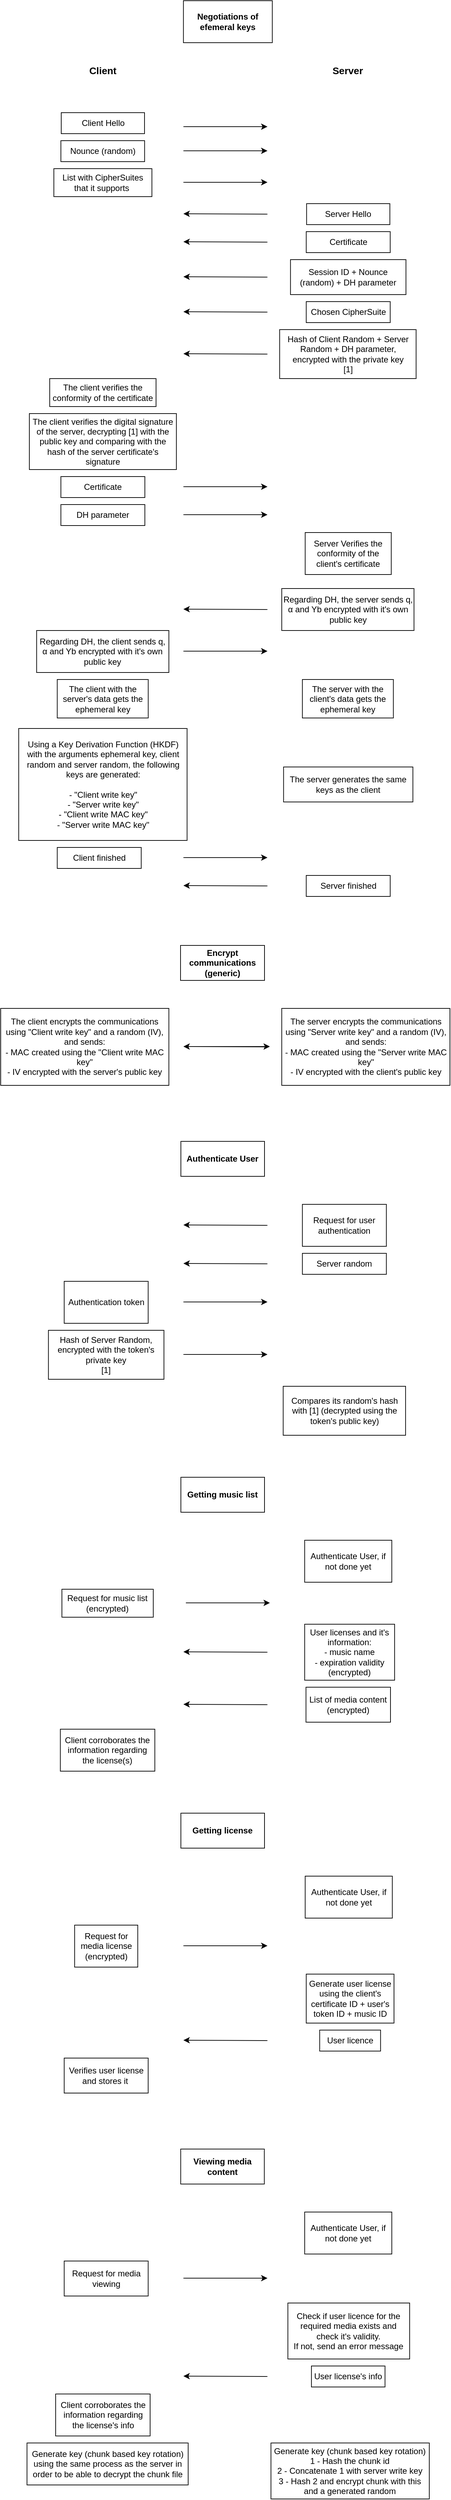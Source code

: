 <mxfile version="12.6.5" type="device"><diagram id="ToxsXhBCQsrdMB1Es3Ik" name="Page-1"><mxGraphModel dx="1414" dy="908" grid="1" gridSize="10" guides="1" tooltips="1" connect="1" arrows="1" fold="1" page="1" pageScale="1" pageWidth="850" pageHeight="1100" math="0" shadow="0"><root><mxCell id="0"/><mxCell id="1" parent="0"/><mxCell id="-mcVlJ09CJsQKU-bJ-QF-1" value="&lt;font style=&quot;font-size: 14px&quot;&gt;&lt;b&gt;Server&lt;/b&gt;&lt;/font&gt;" style="text;html=1;strokeColor=none;fillColor=none;align=center;verticalAlign=middle;whiteSpace=wrap;rounded=0;" parent="1" vertex="1"><mxGeometry x="580.14" y="130" width="40" height="20" as="geometry"/></mxCell><mxCell id="-mcVlJ09CJsQKU-bJ-QF-2" value="&lt;font style=&quot;font-size: 14px&quot;&gt;&lt;b&gt;Client&lt;/b&gt;&lt;/font&gt;" style="text;html=1;strokeColor=none;fillColor=none;align=center;verticalAlign=middle;whiteSpace=wrap;rounded=0;" parent="1" vertex="1"><mxGeometry x="229.83" y="130" width="40" height="20" as="geometry"/></mxCell><mxCell id="-mcVlJ09CJsQKU-bJ-QF-8" value="Server Hello&lt;br&gt;" style="rounded=0;whiteSpace=wrap;html=1;" parent="1" vertex="1"><mxGeometry x="541.14" y="330" width="119" height="30" as="geometry"/></mxCell><mxCell id="-mcVlJ09CJsQKU-bJ-QF-9" value="" style="endArrow=classic;html=1;" parent="1" edge="1"><mxGeometry width="50" height="50" relative="1" as="geometry"><mxPoint x="365.14" y="220" as="sourcePoint"/><mxPoint x="485.14" y="220" as="targetPoint"/></mxGeometry></mxCell><mxCell id="-mcVlJ09CJsQKU-bJ-QF-17" value="The server with the client's data gets the ephemeral key" style="rounded=0;whiteSpace=wrap;html=1;" parent="1" vertex="1"><mxGeometry x="535.14" y="1010" width="130" height="55" as="geometry"/></mxCell><mxCell id="-mcVlJ09CJsQKU-bJ-QF-18" value="The client verifies the conformity of the certificate" style="rounded=0;whiteSpace=wrap;html=1;" parent="1" vertex="1"><mxGeometry x="174.05" y="580" width="151.94" height="40" as="geometry"/></mxCell><mxCell id="nerVAbbshEKJmBHqYRu4-8" value="&lt;b&gt;Negotiations of efemeral keys&lt;/b&gt;" style="rounded=0;whiteSpace=wrap;html=1;" parent="1" vertex="1"><mxGeometry x="365.14" y="40" width="127" height="60" as="geometry"/></mxCell><mxCell id="nerVAbbshEKJmBHqYRu4-9" value="&lt;b&gt;Getting music list&lt;/b&gt;" style="rounded=0;whiteSpace=wrap;html=1;" parent="1" vertex="1"><mxGeometry x="361.49" y="2150" width="119.5" height="50" as="geometry"/></mxCell><mxCell id="nerVAbbshEKJmBHqYRu4-10" value="Request for music list (encrypted)" style="whiteSpace=wrap;html=1;" parent="1" vertex="1"><mxGeometry x="191.47" y="2310" width="130.56" height="40" as="geometry"/></mxCell><mxCell id="nerVAbbshEKJmBHqYRu4-11" value="Authenticate User, if not done yet" style="whiteSpace=wrap;html=1;" parent="1" vertex="1"><mxGeometry x="538.39" y="2240" width="124.5" height="60" as="geometry"/></mxCell><mxCell id="nerVAbbshEKJmBHqYRu4-13" value="Request for media license&lt;br&gt;(encrypted)" style="whiteSpace=wrap;html=1;" parent="1" vertex="1"><mxGeometry x="209.65" y="2790" width="90.2" height="60" as="geometry"/></mxCell><mxCell id="nerVAbbshEKJmBHqYRu4-16" value="Request for media viewing" style="whiteSpace=wrap;html=1;" parent="1" vertex="1"><mxGeometry x="194.75" y="3270" width="120" height="50" as="geometry"/></mxCell><mxCell id="nerVAbbshEKJmBHqYRu4-18" value="Generate key (chunk based key rotation)&lt;br&gt;1 - Hash the chunk id&lt;br&gt;2 - Concatenate 1 with server write key&lt;br&gt;3 - Hash 2 and encrypt chunk with this and a generated random" style="whiteSpace=wrap;html=1;" parent="1" vertex="1"><mxGeometry x="490.22" y="3530" width="226.25" height="80" as="geometry"/></mxCell><mxCell id="nerVAbbshEKJmBHqYRu4-19" value="Generate key (chunk based key rotation)&lt;br&gt;using the same process as the server in order to be able to decrypt the chunk file" style="whiteSpace=wrap;html=1;" parent="1" vertex="1"><mxGeometry x="141.59" y="3530" width="230.31" height="60" as="geometry"/></mxCell><mxCell id="nerVAbbshEKJmBHqYRu4-20" value="&lt;b&gt;Encrypt communications (generic)&lt;/b&gt;" style="rounded=0;whiteSpace=wrap;html=1;" parent="1" vertex="1"><mxGeometry x="360.99" y="1390" width="120" height="50" as="geometry"/></mxCell><mxCell id="HV3tUFOVEKbKcCD-3EMf-5" value="Nounce (random)" style="rounded=0;whiteSpace=wrap;html=1;" parent="1" vertex="1"><mxGeometry x="190.02" y="240" width="119.62" height="30" as="geometry"/></mxCell><mxCell id="HV3tUFOVEKbKcCD-3EMf-12" value="Chosen CipherSuite" style="rounded=0;whiteSpace=wrap;html=1;" parent="1" vertex="1"><mxGeometry x="540.64" y="470" width="120" height="30" as="geometry"/></mxCell><mxCell id="HV3tUFOVEKbKcCD-3EMf-15" value="Session ID + Nounce (random) + DH parameter" style="rounded=0;whiteSpace=wrap;html=1;" parent="1" vertex="1"><mxGeometry x="518.14" y="410" width="165" height="50" as="geometry"/></mxCell><mxCell id="HV3tUFOVEKbKcCD-3EMf-16" value="Hash of Client Random + Server Random + DH parameter, encrypted with the private key&lt;br&gt;[1]" style="rounded=0;whiteSpace=wrap;html=1;" parent="1" vertex="1"><mxGeometry x="502.64" y="510" width="195" height="70" as="geometry"/></mxCell><mxCell id="HV3tUFOVEKbKcCD-3EMf-17" value="List with CipherSuites that it supports&amp;nbsp;" style="rounded=0;whiteSpace=wrap;html=1;" parent="1" vertex="1"><mxGeometry x="179.96" y="280" width="140.13" height="40" as="geometry"/></mxCell><mxCell id="HV3tUFOVEKbKcCD-3EMf-18" value="Client Hello" style="rounded=0;whiteSpace=wrap;html=1;" parent="1" vertex="1"><mxGeometry x="190.52" y="200" width="119" height="30" as="geometry"/></mxCell><mxCell id="HV3tUFOVEKbKcCD-3EMf-19" value="" style="endArrow=classic;html=1;" parent="1" edge="1"><mxGeometry width="50" height="50" relative="1" as="geometry"><mxPoint x="365.14" y="254.5" as="sourcePoint"/><mxPoint x="485.14" y="254.5" as="targetPoint"/></mxGeometry></mxCell><mxCell id="HV3tUFOVEKbKcCD-3EMf-20" value="" style="endArrow=classic;html=1;" parent="1" edge="1"><mxGeometry width="50" height="50" relative="1" as="geometry"><mxPoint x="365.14" y="299.5" as="sourcePoint"/><mxPoint x="485.14" y="299.5" as="targetPoint"/></mxGeometry></mxCell><mxCell id="HV3tUFOVEKbKcCD-3EMf-21" value="" style="endArrow=classic;html=1;" parent="1" edge="1"><mxGeometry width="50" height="50" relative="1" as="geometry"><mxPoint x="485.14" y="345" as="sourcePoint"/><mxPoint x="365.14" y="344.5" as="targetPoint"/></mxGeometry></mxCell><mxCell id="HV3tUFOVEKbKcCD-3EMf-22" value="" style="endArrow=classic;html=1;" parent="1" edge="1"><mxGeometry width="50" height="50" relative="1" as="geometry"><mxPoint x="485.14" y="385" as="sourcePoint"/><mxPoint x="365.14" y="384.5" as="targetPoint"/></mxGeometry></mxCell><mxCell id="HV3tUFOVEKbKcCD-3EMf-23" value="" style="endArrow=classic;html=1;" parent="1" edge="1"><mxGeometry width="50" height="50" relative="1" as="geometry"><mxPoint x="485.14" y="435" as="sourcePoint"/><mxPoint x="365.14" y="434.5" as="targetPoint"/></mxGeometry></mxCell><mxCell id="HV3tUFOVEKbKcCD-3EMf-24" value="Certificate" style="rounded=0;whiteSpace=wrap;html=1;" parent="1" vertex="1"><mxGeometry x="540.64" y="370" width="120" height="30" as="geometry"/></mxCell><mxCell id="HV3tUFOVEKbKcCD-3EMf-25" value="" style="endArrow=classic;html=1;" parent="1" edge="1"><mxGeometry width="50" height="50" relative="1" as="geometry"><mxPoint x="485.14" y="485" as="sourcePoint"/><mxPoint x="365.14" y="484.5" as="targetPoint"/></mxGeometry></mxCell><mxCell id="HV3tUFOVEKbKcCD-3EMf-26" value="" style="endArrow=classic;html=1;" parent="1" edge="1"><mxGeometry width="50" height="50" relative="1" as="geometry"><mxPoint x="485.14" y="545" as="sourcePoint"/><mxPoint x="365.14" y="544.5" as="targetPoint"/></mxGeometry></mxCell><mxCell id="HV3tUFOVEKbKcCD-3EMf-27" value="&lt;span style=&quot;white-space: normal&quot;&gt;The client verifies the digital signature of the server, decrypting [1] with the public key and comparing with the hash of the server certificate's signature&lt;/span&gt;" style="rounded=0;whiteSpace=wrap;html=1;" parent="1" vertex="1"><mxGeometry x="144.96" y="630" width="210.12" height="80" as="geometry"/></mxCell><mxCell id="HV3tUFOVEKbKcCD-3EMf-29" value="Certificate" style="rounded=0;whiteSpace=wrap;html=1;" parent="1" vertex="1"><mxGeometry x="190.02" y="720" width="120" height="30" as="geometry"/></mxCell><mxCell id="HV3tUFOVEKbKcCD-3EMf-31" value="DH parameter" style="rounded=0;whiteSpace=wrap;html=1;" parent="1" vertex="1"><mxGeometry x="190.02" y="760" width="120" height="30" as="geometry"/></mxCell><mxCell id="HV3tUFOVEKbKcCD-3EMf-32" value="Regarding DH, the client sends q, α and Yb encrypted with it's own public key" style="rounded=0;whiteSpace=wrap;html=1;" parent="1" vertex="1"><mxGeometry x="155.33" y="940" width="188.99" height="60" as="geometry"/></mxCell><mxCell id="HV3tUFOVEKbKcCD-3EMf-33" value="" style="endArrow=classic;html=1;" parent="1" edge="1"><mxGeometry width="50" height="50" relative="1" as="geometry"><mxPoint x="365.14" y="734.5" as="sourcePoint"/><mxPoint x="485.14" y="734.5" as="targetPoint"/></mxGeometry></mxCell><mxCell id="HV3tUFOVEKbKcCD-3EMf-34" value="" style="endArrow=classic;html=1;" parent="1" edge="1"><mxGeometry width="50" height="50" relative="1" as="geometry"><mxPoint x="365.14" y="774.5" as="sourcePoint"/><mxPoint x="485.14" y="774.5" as="targetPoint"/></mxGeometry></mxCell><mxCell id="HV3tUFOVEKbKcCD-3EMf-35" value="" style="endArrow=classic;html=1;" parent="1" edge="1"><mxGeometry width="50" height="50" relative="1" as="geometry"><mxPoint x="365.14" y="969.5" as="sourcePoint"/><mxPoint x="485.14" y="969.5" as="targetPoint"/></mxGeometry></mxCell><mxCell id="HV3tUFOVEKbKcCD-3EMf-37" value="Server Verifies the conformity of the client's certificate" style="rounded=0;whiteSpace=wrap;html=1;" parent="1" vertex="1"><mxGeometry x="539.14" y="800" width="123" height="60" as="geometry"/></mxCell><mxCell id="HV3tUFOVEKbKcCD-3EMf-39" value="" style="endArrow=classic;html=1;" parent="1" edge="1"><mxGeometry width="50" height="50" relative="1" as="geometry"><mxPoint x="485.14" y="910" as="sourcePoint"/><mxPoint x="365.14" y="909.5" as="targetPoint"/></mxGeometry></mxCell><mxCell id="HV3tUFOVEKbKcCD-3EMf-41" value="The client with the server's data gets the ephemeral key" style="rounded=0;whiteSpace=wrap;html=1;" parent="1" vertex="1"><mxGeometry x="184.82" y="1010" width="130" height="55" as="geometry"/></mxCell><mxCell id="HV3tUFOVEKbKcCD-3EMf-44" value="Using a Key Derivation Function (HKDF) with the arguments ephemeral key, client random and server random, the following keys are generated:&lt;br&gt;&lt;br&gt;- &quot;Client write key&quot;&lt;br&gt;- &quot;Server write key&quot;&lt;br&gt;- &quot;Client write MAC key&quot;&lt;br&gt;- &quot;Server write MAC key&quot;" style="rounded=0;whiteSpace=wrap;html=1;" parent="1" vertex="1"><mxGeometry x="129.72" y="1080" width="240.62" height="160" as="geometry"/></mxCell><mxCell id="HV3tUFOVEKbKcCD-3EMf-45" value="The server generates the same keys as the client" style="rounded=0;whiteSpace=wrap;html=1;" parent="1" vertex="1"><mxGeometry x="508.24" y="1135" width="184.81" height="50" as="geometry"/></mxCell><mxCell id="HV3tUFOVEKbKcCD-3EMf-46" value="Client finished" style="rounded=0;whiteSpace=wrap;html=1;" parent="1" vertex="1"><mxGeometry x="184.82" y="1250" width="120" height="30" as="geometry"/></mxCell><mxCell id="HV3tUFOVEKbKcCD-3EMf-47" value="Server finished" style="rounded=0;whiteSpace=wrap;html=1;" parent="1" vertex="1"><mxGeometry x="540.64" y="1290" width="120" height="30" as="geometry"/></mxCell><mxCell id="HV3tUFOVEKbKcCD-3EMf-48" value="" style="endArrow=classic;html=1;" parent="1" edge="1"><mxGeometry width="50" height="50" relative="1" as="geometry"><mxPoint x="365.14" y="1264.5" as="sourcePoint"/><mxPoint x="485.14" y="1264.5" as="targetPoint"/></mxGeometry></mxCell><mxCell id="HV3tUFOVEKbKcCD-3EMf-49" value="" style="endArrow=classic;html=1;" parent="1" edge="1"><mxGeometry width="50" height="50" relative="1" as="geometry"><mxPoint x="485.14" y="1305" as="sourcePoint"/><mxPoint x="365.14" y="1304.5" as="targetPoint"/></mxGeometry></mxCell><mxCell id="HV3tUFOVEKbKcCD-3EMf-50" value="&lt;b&gt;Getting license&lt;/b&gt;" style="rounded=0;whiteSpace=wrap;html=1;" parent="1" vertex="1"><mxGeometry x="361.49" y="2630" width="119.5" height="50" as="geometry"/></mxCell><mxCell id="HV3tUFOVEKbKcCD-3EMf-51" value="&lt;b&gt;Viewing media content&lt;/b&gt;" style="rounded=0;whiteSpace=wrap;html=1;" parent="1" vertex="1"><mxGeometry x="361.24" y="3110" width="119.5" height="50" as="geometry"/></mxCell><mxCell id="4t_6XAyP7BRjtZ9jE2N2-1" value="Regarding DH, the server sends q, α and Yb encrypted with it's own public key" style="rounded=0;whiteSpace=wrap;html=1;" parent="1" vertex="1"><mxGeometry x="505.64" y="880" width="188.99" height="60" as="geometry"/></mxCell><mxCell id="Kc5_VZktUotsjv5k2XwF-1" value="&lt;span style=&quot;white-space: normal&quot;&gt;The client encrypts the communications using &quot;Client write key&quot; and a random (IV), and sends:&lt;br&gt;- MAC created using the &quot;Client write MAC key&quot;&lt;br&gt;- IV encrypted with the server's public key&lt;br&gt;&lt;/span&gt;" style="rounded=0;whiteSpace=wrap;html=1;" vertex="1" parent="1"><mxGeometry x="104" y="1480" width="240.32" height="110" as="geometry"/></mxCell><mxCell id="Kc5_VZktUotsjv5k2XwF-3" value="&lt;span style=&quot;white-space: normal&quot;&gt;The server encrypts the communications using &quot;Server write key&quot; and a random (IV), and sends:&lt;br&gt;- MAC created using the &quot;Server write MAC key&quot;&lt;br&gt;- IV encrypted with the client's public key&lt;br&gt;&lt;/span&gt;" style="rounded=0;whiteSpace=wrap;html=1;" vertex="1" parent="1"><mxGeometry x="505.64" y="1480" width="240.32" height="110" as="geometry"/></mxCell><mxCell id="Kc5_VZktUotsjv5k2XwF-4" value="&lt;b&gt;Authenticate User&lt;/b&gt;" style="rounded=0;whiteSpace=wrap;html=1;" vertex="1" parent="1"><mxGeometry x="361.49" y="1670" width="119.5" height="50" as="geometry"/></mxCell><mxCell id="Kc5_VZktUotsjv5k2XwF-5" value="Authentication token" style="rounded=0;whiteSpace=wrap;html=1;" vertex="1" parent="1"><mxGeometry x="194.75" y="1870" width="120" height="60" as="geometry"/></mxCell><mxCell id="Kc5_VZktUotsjv5k2XwF-6" value="Request for user authentication" style="rounded=0;whiteSpace=wrap;html=1;" vertex="1" parent="1"><mxGeometry x="535.14" y="1760" width="120" height="60" as="geometry"/></mxCell><mxCell id="Kc5_VZktUotsjv5k2XwF-7" value="" style="endArrow=classic;html=1;" edge="1" parent="1"><mxGeometry width="50" height="50" relative="1" as="geometry"><mxPoint x="368.64" y="1534.5" as="sourcePoint"/><mxPoint x="488.64" y="1534.5" as="targetPoint"/></mxGeometry></mxCell><mxCell id="Kc5_VZktUotsjv5k2XwF-8" value="" style="endArrow=classic;html=1;" edge="1" parent="1"><mxGeometry width="50" height="50" relative="1" as="geometry"><mxPoint x="485.14" y="1535" as="sourcePoint"/><mxPoint x="365.14" y="1534.5" as="targetPoint"/></mxGeometry></mxCell><mxCell id="Kc5_VZktUotsjv5k2XwF-10" value="" style="endArrow=classic;html=1;" edge="1" parent="1"><mxGeometry width="50" height="50" relative="1" as="geometry"><mxPoint x="485.14" y="1790" as="sourcePoint"/><mxPoint x="365.14" y="1789.5" as="targetPoint"/></mxGeometry></mxCell><mxCell id="Kc5_VZktUotsjv5k2XwF-11" value="Hash of Server Random, encrypted with the token's private key&lt;br&gt;[1]" style="rounded=0;whiteSpace=wrap;html=1;" vertex="1" parent="1"><mxGeometry x="172.22" y="1940" width="165.06" height="70" as="geometry"/></mxCell><mxCell id="Kc5_VZktUotsjv5k2XwF-12" value="Server random" style="rounded=0;whiteSpace=wrap;html=1;" vertex="1" parent="1"><mxGeometry x="535.14" y="1830" width="120" height="30" as="geometry"/></mxCell><mxCell id="Kc5_VZktUotsjv5k2XwF-13" value="" style="endArrow=classic;html=1;" edge="1" parent="1"><mxGeometry width="50" height="50" relative="1" as="geometry"><mxPoint x="485.14" y="1845" as="sourcePoint"/><mxPoint x="365.14" y="1844.5" as="targetPoint"/></mxGeometry></mxCell><mxCell id="Kc5_VZktUotsjv5k2XwF-14" value="Compares its random's hash with [1] (decrypted using the token's public key)" style="rounded=0;whiteSpace=wrap;html=1;" vertex="1" parent="1"><mxGeometry x="507.7" y="2020" width="174.88" height="70" as="geometry"/></mxCell><mxCell id="Kc5_VZktUotsjv5k2XwF-15" value="" style="endArrow=classic;html=1;" edge="1" parent="1"><mxGeometry width="50" height="50" relative="1" as="geometry"><mxPoint x="365.14" y="1899.5" as="sourcePoint"/><mxPoint x="485.14" y="1899.5" as="targetPoint"/></mxGeometry></mxCell><mxCell id="Kc5_VZktUotsjv5k2XwF-16" value="" style="endArrow=classic;html=1;" edge="1" parent="1"><mxGeometry width="50" height="50" relative="1" as="geometry"><mxPoint x="365.14" y="1974.5" as="sourcePoint"/><mxPoint x="485.14" y="1974.5" as="targetPoint"/></mxGeometry></mxCell><mxCell id="Kc5_VZktUotsjv5k2XwF-17" value="User licenses and it's information:&lt;br&gt;- music name&lt;br&gt;- expiration validity&lt;br&gt;(encrypted)" style="rounded=0;whiteSpace=wrap;html=1;" vertex="1" parent="1"><mxGeometry x="538.39" y="2360" width="128.5" height="80" as="geometry"/></mxCell><mxCell id="Kc5_VZktUotsjv5k2XwF-18" value="" style="endArrow=classic;html=1;" edge="1" parent="1"><mxGeometry width="50" height="50" relative="1" as="geometry"><mxPoint x="485.14" y="2400" as="sourcePoint"/><mxPoint x="365.14" y="2399.5" as="targetPoint"/></mxGeometry></mxCell><mxCell id="Kc5_VZktUotsjv5k2XwF-19" value="List of media content&lt;br&gt;(encrypted)" style="rounded=0;whiteSpace=wrap;html=1;" vertex="1" parent="1"><mxGeometry x="540.27" y="2450" width="120.75" height="50" as="geometry"/></mxCell><mxCell id="Kc5_VZktUotsjv5k2XwF-20" value="" style="endArrow=classic;html=1;" edge="1" parent="1"><mxGeometry width="50" height="50" relative="1" as="geometry"><mxPoint x="485.14" y="2475" as="sourcePoint"/><mxPoint x="365.14" y="2474.5" as="targetPoint"/></mxGeometry></mxCell><mxCell id="Kc5_VZktUotsjv5k2XwF-21" value="Client corroborates the information regarding the license(s)" style="whiteSpace=wrap;html=1;" vertex="1" parent="1"><mxGeometry x="189.25" y="2510" width="135" height="60" as="geometry"/></mxCell><mxCell id="Kc5_VZktUotsjv5k2XwF-22" value="Authenticate User, if not done yet" style="whiteSpace=wrap;html=1;" vertex="1" parent="1"><mxGeometry x="539.14" y="2720" width="124.5" height="60" as="geometry"/></mxCell><mxCell id="Kc5_VZktUotsjv5k2XwF-23" value="Generate user license using the client's certificate ID + user's token ID + music ID" style="rounded=0;whiteSpace=wrap;html=1;" vertex="1" parent="1"><mxGeometry x="540.64" y="2860" width="125.41" height="70" as="geometry"/></mxCell><mxCell id="Kc5_VZktUotsjv5k2XwF-24" value="User licence" style="rounded=0;whiteSpace=wrap;html=1;" vertex="1" parent="1"><mxGeometry x="559.84" y="2940" width="87" height="30" as="geometry"/></mxCell><mxCell id="Kc5_VZktUotsjv5k2XwF-25" value="" style="endArrow=classic;html=1;" edge="1" parent="1"><mxGeometry width="50" height="50" relative="1" as="geometry"><mxPoint x="485.14" y="2955" as="sourcePoint"/><mxPoint x="365.14" y="2954.5" as="targetPoint"/></mxGeometry></mxCell><mxCell id="Kc5_VZktUotsjv5k2XwF-26" value="Verifies user license and stores it&amp;nbsp;" style="rounded=0;whiteSpace=wrap;html=1;" vertex="1" parent="1"><mxGeometry x="194.75" y="2980" width="120" height="50" as="geometry"/></mxCell><mxCell id="Kc5_VZktUotsjv5k2XwF-27" value="Authenticate User, if not done yet" style="whiteSpace=wrap;html=1;" vertex="1" parent="1"><mxGeometry x="538.4" y="3200" width="124.5" height="60" as="geometry"/></mxCell><mxCell id="Kc5_VZktUotsjv5k2XwF-28" value="Check if user licence for the required media exists and check it's validity.&lt;br&gt;If not, send an error message" style="whiteSpace=wrap;html=1;" vertex="1" parent="1"><mxGeometry x="514.39" y="3330" width="174" height="80" as="geometry"/></mxCell><mxCell id="Kc5_VZktUotsjv5k2XwF-29" value="User license's info" style="whiteSpace=wrap;html=1;" vertex="1" parent="1"><mxGeometry x="548.08" y="3420" width="105.13" height="30" as="geometry"/></mxCell><mxCell id="Kc5_VZktUotsjv5k2XwF-30" value="Client corroborates the information regarding the license's info" style="whiteSpace=wrap;html=1;" vertex="1" parent="1"><mxGeometry x="182.53" y="3460" width="135" height="60" as="geometry"/></mxCell><mxCell id="Kc5_VZktUotsjv5k2XwF-33" value="" style="endArrow=classic;html=1;" edge="1" parent="1"><mxGeometry width="50" height="50" relative="1" as="geometry"><mxPoint x="368.64" y="2329.5" as="sourcePoint"/><mxPoint x="488.64" y="2329.5" as="targetPoint"/></mxGeometry></mxCell><mxCell id="Kc5_VZktUotsjv5k2XwF-35" value="" style="endArrow=classic;html=1;" edge="1" parent="1"><mxGeometry width="50" height="50" relative="1" as="geometry"><mxPoint x="365.14" y="2819.5" as="sourcePoint"/><mxPoint x="485.14" y="2819.5" as="targetPoint"/></mxGeometry></mxCell><mxCell id="Kc5_VZktUotsjv5k2XwF-36" value="" style="endArrow=classic;html=1;" edge="1" parent="1"><mxGeometry width="50" height="50" relative="1" as="geometry"><mxPoint x="365.14" y="3294.5" as="sourcePoint"/><mxPoint x="485.14" y="3294.5" as="targetPoint"/></mxGeometry></mxCell><mxCell id="Kc5_VZktUotsjv5k2XwF-37" value="" style="endArrow=classic;html=1;" edge="1" parent="1"><mxGeometry width="50" height="50" relative="1" as="geometry"><mxPoint x="485.14" y="3435" as="sourcePoint"/><mxPoint x="365.14" y="3434.5" as="targetPoint"/></mxGeometry></mxCell></root></mxGraphModel></diagram></mxfile>